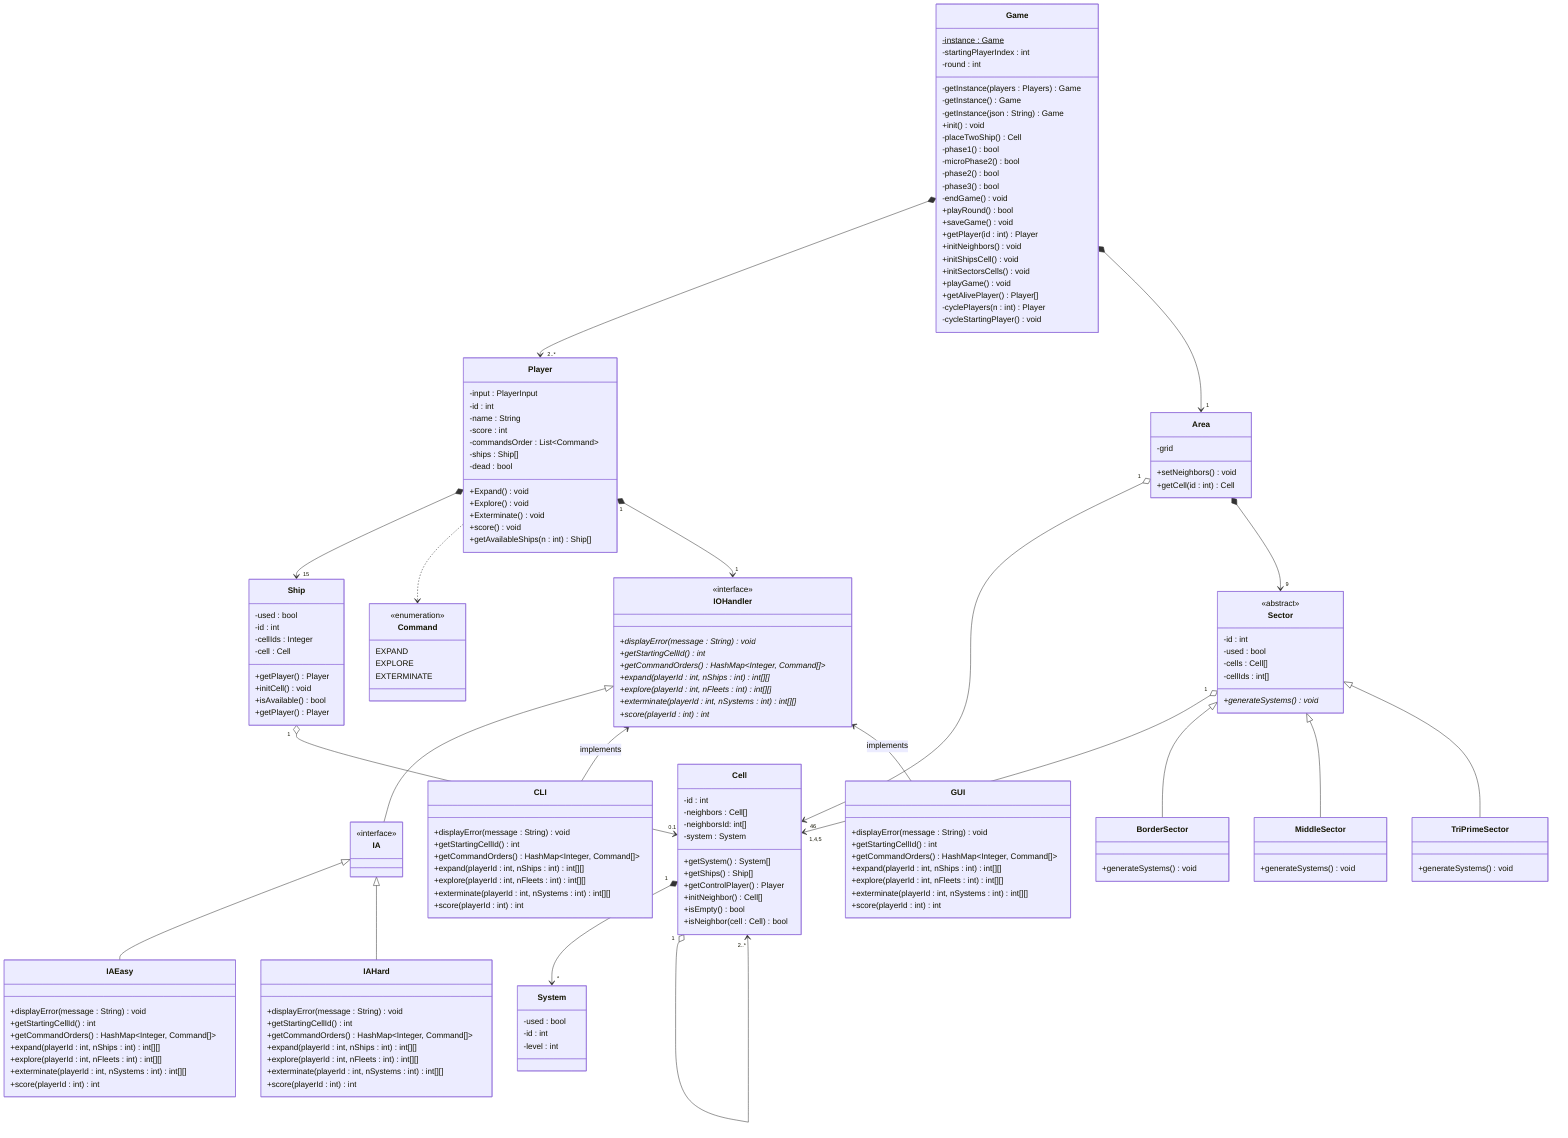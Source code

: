 classDiagram
    class Game {
        -instance : Game$
        -getInstance(players : Players) Game
        -getInstance() Game
        -getInstance(json : String) Game
        -startingPlayerIndex : int
        -round : int
        +init() void
        -placeTwoShip() Cell
        -phase1() bool
        -microPhase2() bool
        -phase2() bool
        -phase3() bool
        -endGame() void
        +playRound() bool
        +saveGame() void
        +getPlayer(id : int) Player
        +initNeighbors() void
        +initShipsCell() void
        +initSectorsCells() void
        +playGame() void
        +getAlivePlayer() Player[]
        -cyclePlayers(n : int) Player
        -cycleStartingPlayer() void
    }
    class Player {
        -input : PlayerInput
        -id : int
        -name : String
        -score : int
        -commandsOrder : List~Command~
        -ships : Ship[]
        -dead : bool
        +Expand() void
        +Explore() void
        +Exterminate() void
        +score() void
        +getAvailableShips(n : int) Ship[]
    }

    class Area {
        -grid
        +setNeighbors() void
        +getCell(id : int) Cell
    }
    class Sector {
        <<abstract>>
        -id : int
        -used : bool
        -cells : Cell[]
        -cellIds : int[]
        +generateSystems() void*
    }
    class BorderSector {
        +generateSystems() void
    }
    class MiddleSector {
        +generateSystems() void
    }
    class TriPrimeSector {
        +generateSystems() void
    }
    class System {
        -used : bool
        -id : int
        -level : int
    }
    class Ship {
        -used : bool
        -id : int
        -cellIds : Integer
        -cell : Cell
        +getPlayer() Player
        +initCell() void
        +isAvailable() bool
        +getPlayer() Player
    }
    class Cell {
        -id : int
        -neighbors : Cell[]
        -neighborsId: int[]
        -system : System
        +getSystem() System[]
        +getShips() Ship[]
        +getControlPlayer() Player
        +initNeighbor() Cell[]
        +isEmpty() bool
        +isNeighbor(cell : Cell) bool
    }

    Game *--> "2..*" Player
    Game *--> "1" Area
    Area "1" o--> "46" Cell
    Sector "1" o--> "1,4,5" Cell
    Sector <|-- BorderSector
    Sector <|-- MiddleSector
    Sector <|-- TriPrimeSector
    Cell "1" *--> "*" System
    Player *--> "15" Ship
    Area *--> "9" Sector
    Ship "1" o--> "0,1" Cell
    Cell "1" o--> "2..*" Cell

    class IOHandler {
        <<interface>>
        +displayError(message : String) void*
        +getStartingCellId() int*
        +getCommandOrders() HashMap~Integer, Command[]~*
        +expand(playerId : int, nShips : int) int[][]*
        %% [[CellId, nShips], ...]
        +explore(playerId : int, nFleets : int) int[][]*
        %% [[CellId, ship1Id, ship2Id, ...], ...]
        +exterminate(playerId : int, nSystems : int) int[][]*
        %% [[SystemId, ship1Id, ship2Id, ...], ...]
        +score(playerId : int) int*
    }
    class IA {
        <<interface>>
    }
    class CLI {
        +displayError(message : String) void
        +getStartingCellId() int
        +getCommandOrders() HashMap~Integer, Command[]~
        +expand(playerId : int, nShips : int) int[][]
        +explore(playerId : int, nFleets : int) int[][]
        +exterminate(playerId : int, nSystems : int) int[][]
        +score(playerId : int) int
    }
    class GUI {
        +displayError(message : String) void
        +getStartingCellId() int
        +getCommandOrders() HashMap~Integer, Command[]~
        +expand(playerId : int, nShips : int) int[][]
        +explore(playerId : int, nFleets : int) int[][]
        +exterminate(playerId : int, nSystems : int) int[][]
        +score(playerId : int) int
    }
    class IAEasy {
        +displayError(message : String) void
        +getStartingCellId() int
        +getCommandOrders() HashMap~Integer, Command[]~
        +expand(playerId : int, nShips : int) int[][]
        +explore(playerId : int, nFleets : int) int[][]
        +exterminate(playerId : int, nSystems : int) int[][]
        +score(playerId : int) int
    }
    class IAHard {
        +displayError(message : String) void
        +getStartingCellId() int
        +getCommandOrders() HashMap~Integer, Command[]~
        +expand(playerId : int, nShips : int) int[][]
        +explore(playerId : int, nFleets : int) int[][]
        +exterminate(playerId : int, nSystems : int) int[][]
        +score(playerId : int) int
    }
    class Command{
        <<enumeration>>
        EXPAND
        EXPLORE
        EXTERMINATE
    }
    Player ..> Command
    Player "1" *--> "1" IOHandler
    IOHandler <|-- IA
    IOHandler <-- CLI :implements
    IOHandler <-- GUI :implements
    IA <|-- IAEasy
    IA <|-- IAHard